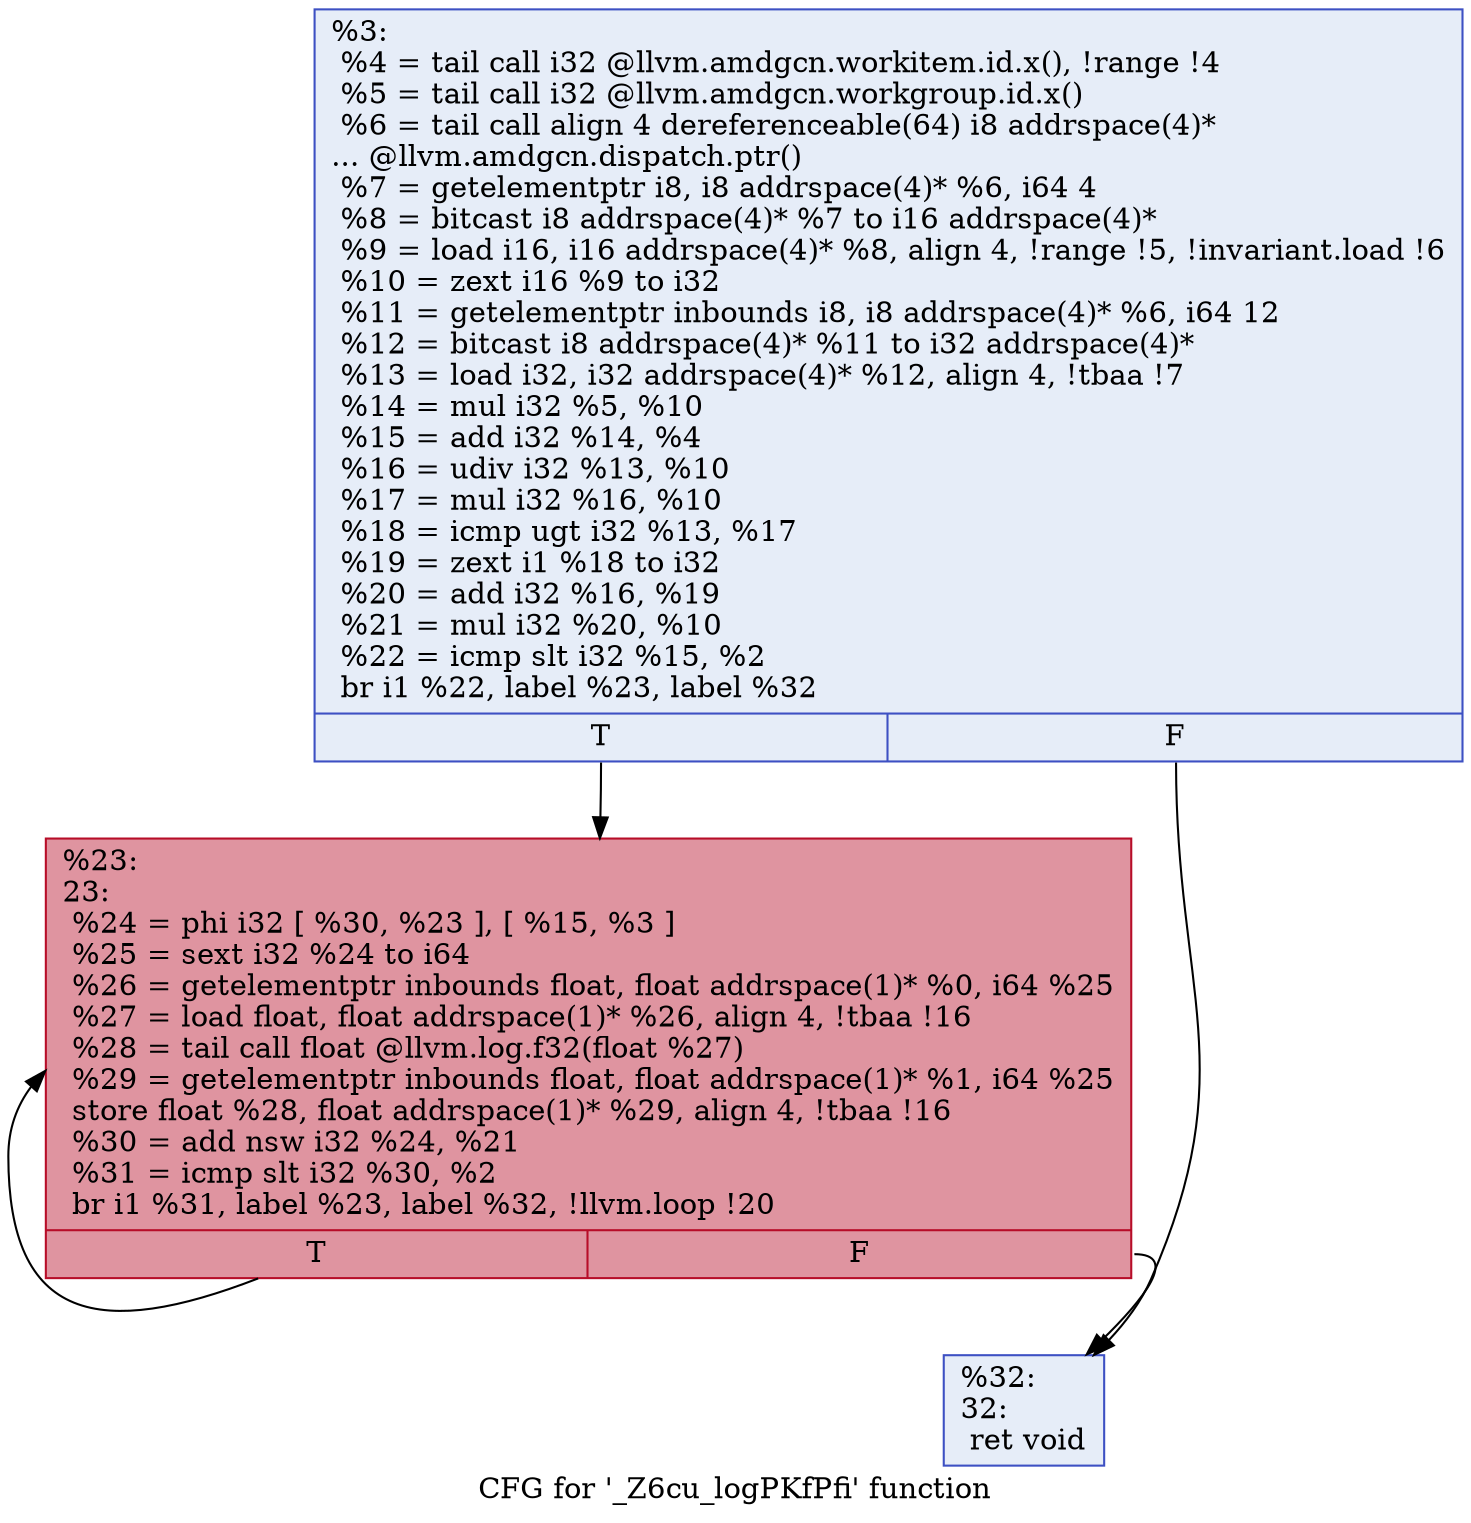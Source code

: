 digraph "CFG for '_Z6cu_logPKfPfi' function" {
	label="CFG for '_Z6cu_logPKfPfi' function";

	Node0x546f4d0 [shape=record,color="#3d50c3ff", style=filled, fillcolor="#c7d7f070",label="{%3:\l  %4 = tail call i32 @llvm.amdgcn.workitem.id.x(), !range !4\l  %5 = tail call i32 @llvm.amdgcn.workgroup.id.x()\l  %6 = tail call align 4 dereferenceable(64) i8 addrspace(4)*\l... @llvm.amdgcn.dispatch.ptr()\l  %7 = getelementptr i8, i8 addrspace(4)* %6, i64 4\l  %8 = bitcast i8 addrspace(4)* %7 to i16 addrspace(4)*\l  %9 = load i16, i16 addrspace(4)* %8, align 4, !range !5, !invariant.load !6\l  %10 = zext i16 %9 to i32\l  %11 = getelementptr inbounds i8, i8 addrspace(4)* %6, i64 12\l  %12 = bitcast i8 addrspace(4)* %11 to i32 addrspace(4)*\l  %13 = load i32, i32 addrspace(4)* %12, align 4, !tbaa !7\l  %14 = mul i32 %5, %10\l  %15 = add i32 %14, %4\l  %16 = udiv i32 %13, %10\l  %17 = mul i32 %16, %10\l  %18 = icmp ugt i32 %13, %17\l  %19 = zext i1 %18 to i32\l  %20 = add i32 %16, %19\l  %21 = mul i32 %20, %10\l  %22 = icmp slt i32 %15, %2\l  br i1 %22, label %23, label %32\l|{<s0>T|<s1>F}}"];
	Node0x546f4d0:s0 -> Node0x5470270;
	Node0x546f4d0:s1 -> Node0x5471b20;
	Node0x5470270 [shape=record,color="#b70d28ff", style=filled, fillcolor="#b70d2870",label="{%23:\l23:                                               \l  %24 = phi i32 [ %30, %23 ], [ %15, %3 ]\l  %25 = sext i32 %24 to i64\l  %26 = getelementptr inbounds float, float addrspace(1)* %0, i64 %25\l  %27 = load float, float addrspace(1)* %26, align 4, !tbaa !16\l  %28 = tail call float @llvm.log.f32(float %27)\l  %29 = getelementptr inbounds float, float addrspace(1)* %1, i64 %25\l  store float %28, float addrspace(1)* %29, align 4, !tbaa !16\l  %30 = add nsw i32 %24, %21\l  %31 = icmp slt i32 %30, %2\l  br i1 %31, label %23, label %32, !llvm.loop !20\l|{<s0>T|<s1>F}}"];
	Node0x5470270:s0 -> Node0x5470270;
	Node0x5470270:s1 -> Node0x5471b20;
	Node0x5471b20 [shape=record,color="#3d50c3ff", style=filled, fillcolor="#c7d7f070",label="{%32:\l32:                                               \l  ret void\l}"];
}
